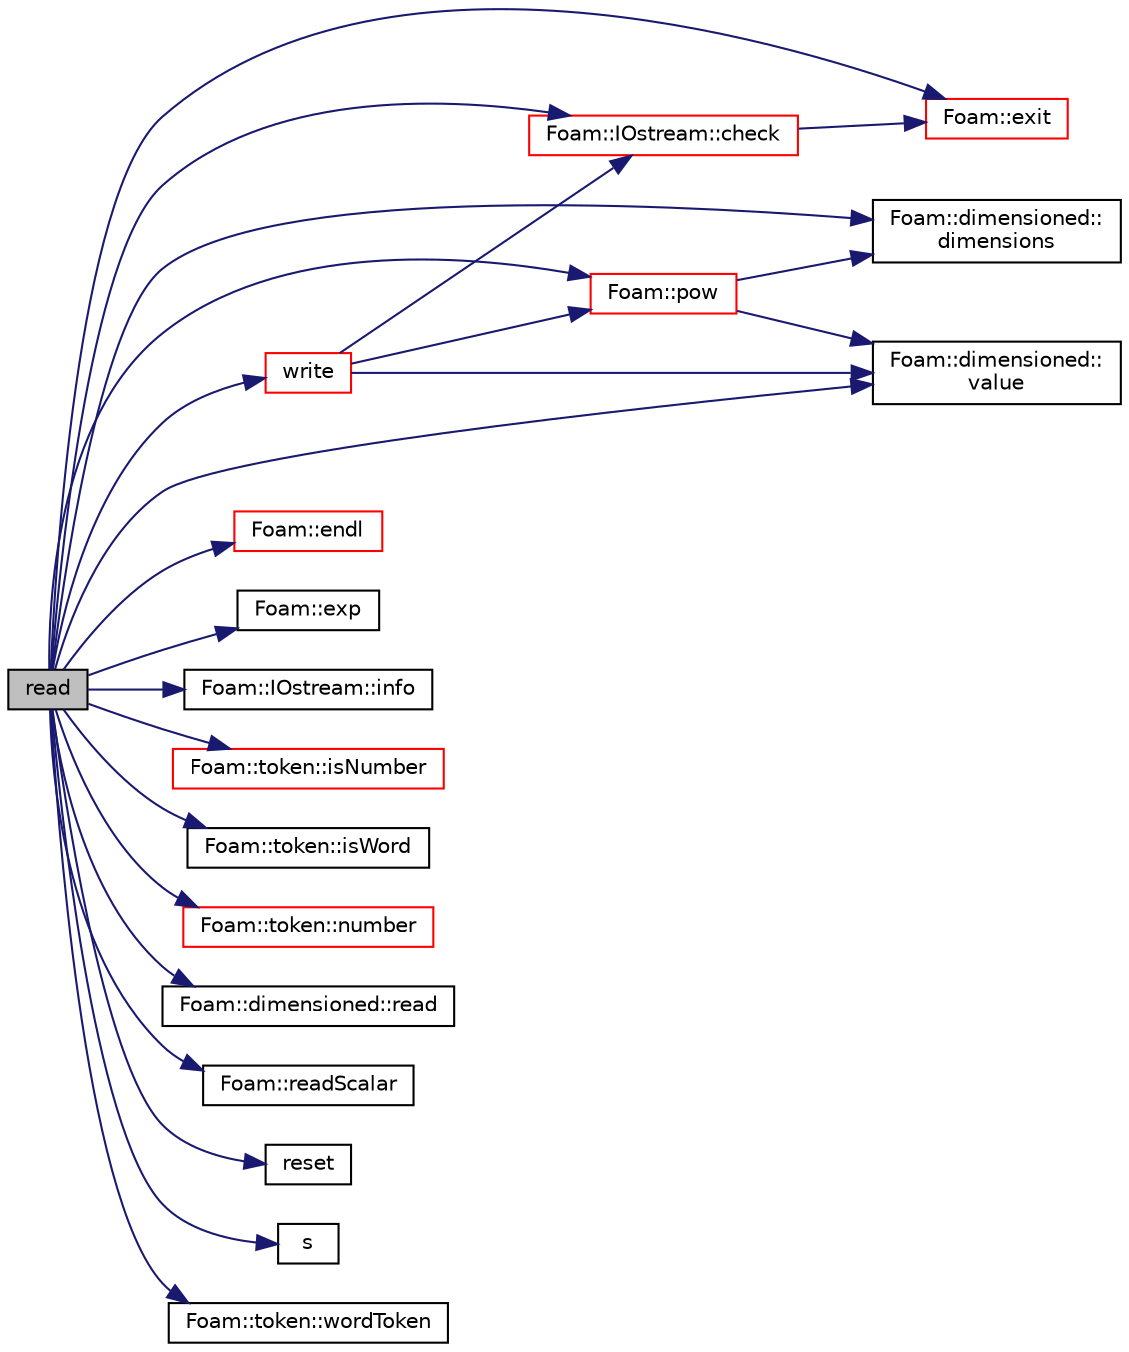 digraph "read"
{
  bgcolor="transparent";
  edge [fontname="Helvetica",fontsize="10",labelfontname="Helvetica",labelfontsize="10"];
  node [fontname="Helvetica",fontsize="10",shape=record];
  rankdir="LR";
  Node925 [label="read",height=0.2,width=0.4,color="black", fillcolor="grey75", style="filled", fontcolor="black"];
  Node925 -> Node926 [color="midnightblue",fontsize="10",style="solid",fontname="Helvetica"];
  Node926 [label="Foam::IOstream::check",height=0.2,width=0.4,color="red",URL="$a27333.html#a367eb3425fc4e8270e2aa961df8ac8a5",tooltip="Check IOstream status for given operation. "];
  Node926 -> Node929 [color="midnightblue",fontsize="10",style="solid",fontname="Helvetica"];
  Node929 [label="Foam::exit",height=0.2,width=0.4,color="red",URL="$a21851.html#a06ca7250d8e89caf05243ec094843642"];
  Node925 -> Node972 [color="midnightblue",fontsize="10",style="solid",fontname="Helvetica"];
  Node972 [label="Foam::dimensioned::\ldimensions",height=0.2,width=0.4,color="black",URL="$a27473.html#a512673c2674ca2d38885f1bb5f6994fb",tooltip="Return const reference to dimensions. "];
  Node925 -> Node933 [color="midnightblue",fontsize="10",style="solid",fontname="Helvetica"];
  Node933 [label="Foam::endl",height=0.2,width=0.4,color="red",URL="$a21851.html#a2db8fe02a0d3909e9351bb4275b23ce4",tooltip="Add newline and flush stream. "];
  Node925 -> Node929 [color="midnightblue",fontsize="10",style="solid",fontname="Helvetica"];
  Node925 -> Node977 [color="midnightblue",fontsize="10",style="solid",fontname="Helvetica"];
  Node977 [label="Foam::exp",height=0.2,width=0.4,color="black",URL="$a21851.html#a12bca6c677fcf0977532179c3cb9bb89"];
  Node925 -> Node978 [color="midnightblue",fontsize="10",style="solid",fontname="Helvetica"];
  Node978 [label="Foam::IOstream::info",height=0.2,width=0.4,color="black",URL="$a27333.html#acf03c00da2e08651c45c43e6e900abfa",tooltip="Return info proxy. "];
  Node925 -> Node979 [color="midnightblue",fontsize="10",style="solid",fontname="Helvetica"];
  Node979 [label="Foam::token::isNumber",height=0.2,width=0.4,color="red",URL="$a27413.html#a1680baf2428512b1a45060f52f3ade28"];
  Node925 -> Node981 [color="midnightblue",fontsize="10",style="solid",fontname="Helvetica"];
  Node981 [label="Foam::token::isWord",height=0.2,width=0.4,color="black",URL="$a27413.html#ace6d5ecd2736d19990a7c12e0fe5a745"];
  Node925 -> Node982 [color="midnightblue",fontsize="10",style="solid",fontname="Helvetica"];
  Node982 [label="Foam::token::number",height=0.2,width=0.4,color="red",URL="$a27413.html#af8b3d0358632fb7b7438480d48649fba"];
  Node925 -> Node971 [color="midnightblue",fontsize="10",style="solid",fontname="Helvetica"];
  Node971 [label="Foam::pow",height=0.2,width=0.4,color="red",URL="$a21851.html#a7500c8e9d27a442adc75e287de074c7c"];
  Node971 -> Node972 [color="midnightblue",fontsize="10",style="solid",fontname="Helvetica"];
  Node971 -> Node974 [color="midnightblue",fontsize="10",style="solid",fontname="Helvetica"];
  Node974 [label="Foam::dimensioned::\lvalue",height=0.2,width=0.4,color="black",URL="$a27473.html#a7948200a26c85fc3a83ffa510a91d668",tooltip="Return const reference to value. "];
  Node925 -> Node984 [color="midnightblue",fontsize="10",style="solid",fontname="Helvetica"];
  Node984 [label="Foam::dimensioned::read",height=0.2,width=0.4,color="black",URL="$a27473.html#aa9b8764750bd9ff67ca32b6551dc7847",tooltip="Update the value of dimensioned<Type> "];
  Node925 -> Node985 [color="midnightblue",fontsize="10",style="solid",fontname="Helvetica"];
  Node985 [label="Foam::readScalar",height=0.2,width=0.4,color="black",URL="$a21851.html#a828d57f6d9b9806c086a3f840a147115",tooltip="Read whole of buf as a scalar. Return true if succesful. "];
  Node925 -> Node986 [color="midnightblue",fontsize="10",style="solid",fontname="Helvetica"];
  Node986 [label="reset",height=0.2,width=0.4,color="black",URL="$a27477.html#aaae8b61a12d92ef309937e69bc2c4084"];
  Node925 -> Node987 [color="midnightblue",fontsize="10",style="solid",fontname="Helvetica"];
  Node987 [label="s",height=0.2,width=0.4,color="black",URL="$a19343.html#abb9c4233033fad2ad0206cd4adad3b9f"];
  Node925 -> Node974 [color="midnightblue",fontsize="10",style="solid",fontname="Helvetica"];
  Node925 -> Node988 [color="midnightblue",fontsize="10",style="solid",fontname="Helvetica"];
  Node988 [label="Foam::token::wordToken",height=0.2,width=0.4,color="black",URL="$a27413.html#ad910f760295c279f583c11a6e4d445c8"];
  Node925 -> Node989 [color="midnightblue",fontsize="10",style="solid",fontname="Helvetica"];
  Node989 [label="write",height=0.2,width=0.4,color="red",URL="$a27477.html#affe73e770350e3df39b9ad05ea58da0e",tooltip="Write using provided units. "];
  Node989 -> Node971 [color="midnightblue",fontsize="10",style="solid",fontname="Helvetica"];
  Node989 -> Node974 [color="midnightblue",fontsize="10",style="solid",fontname="Helvetica"];
  Node989 -> Node926 [color="midnightblue",fontsize="10",style="solid",fontname="Helvetica"];
}
